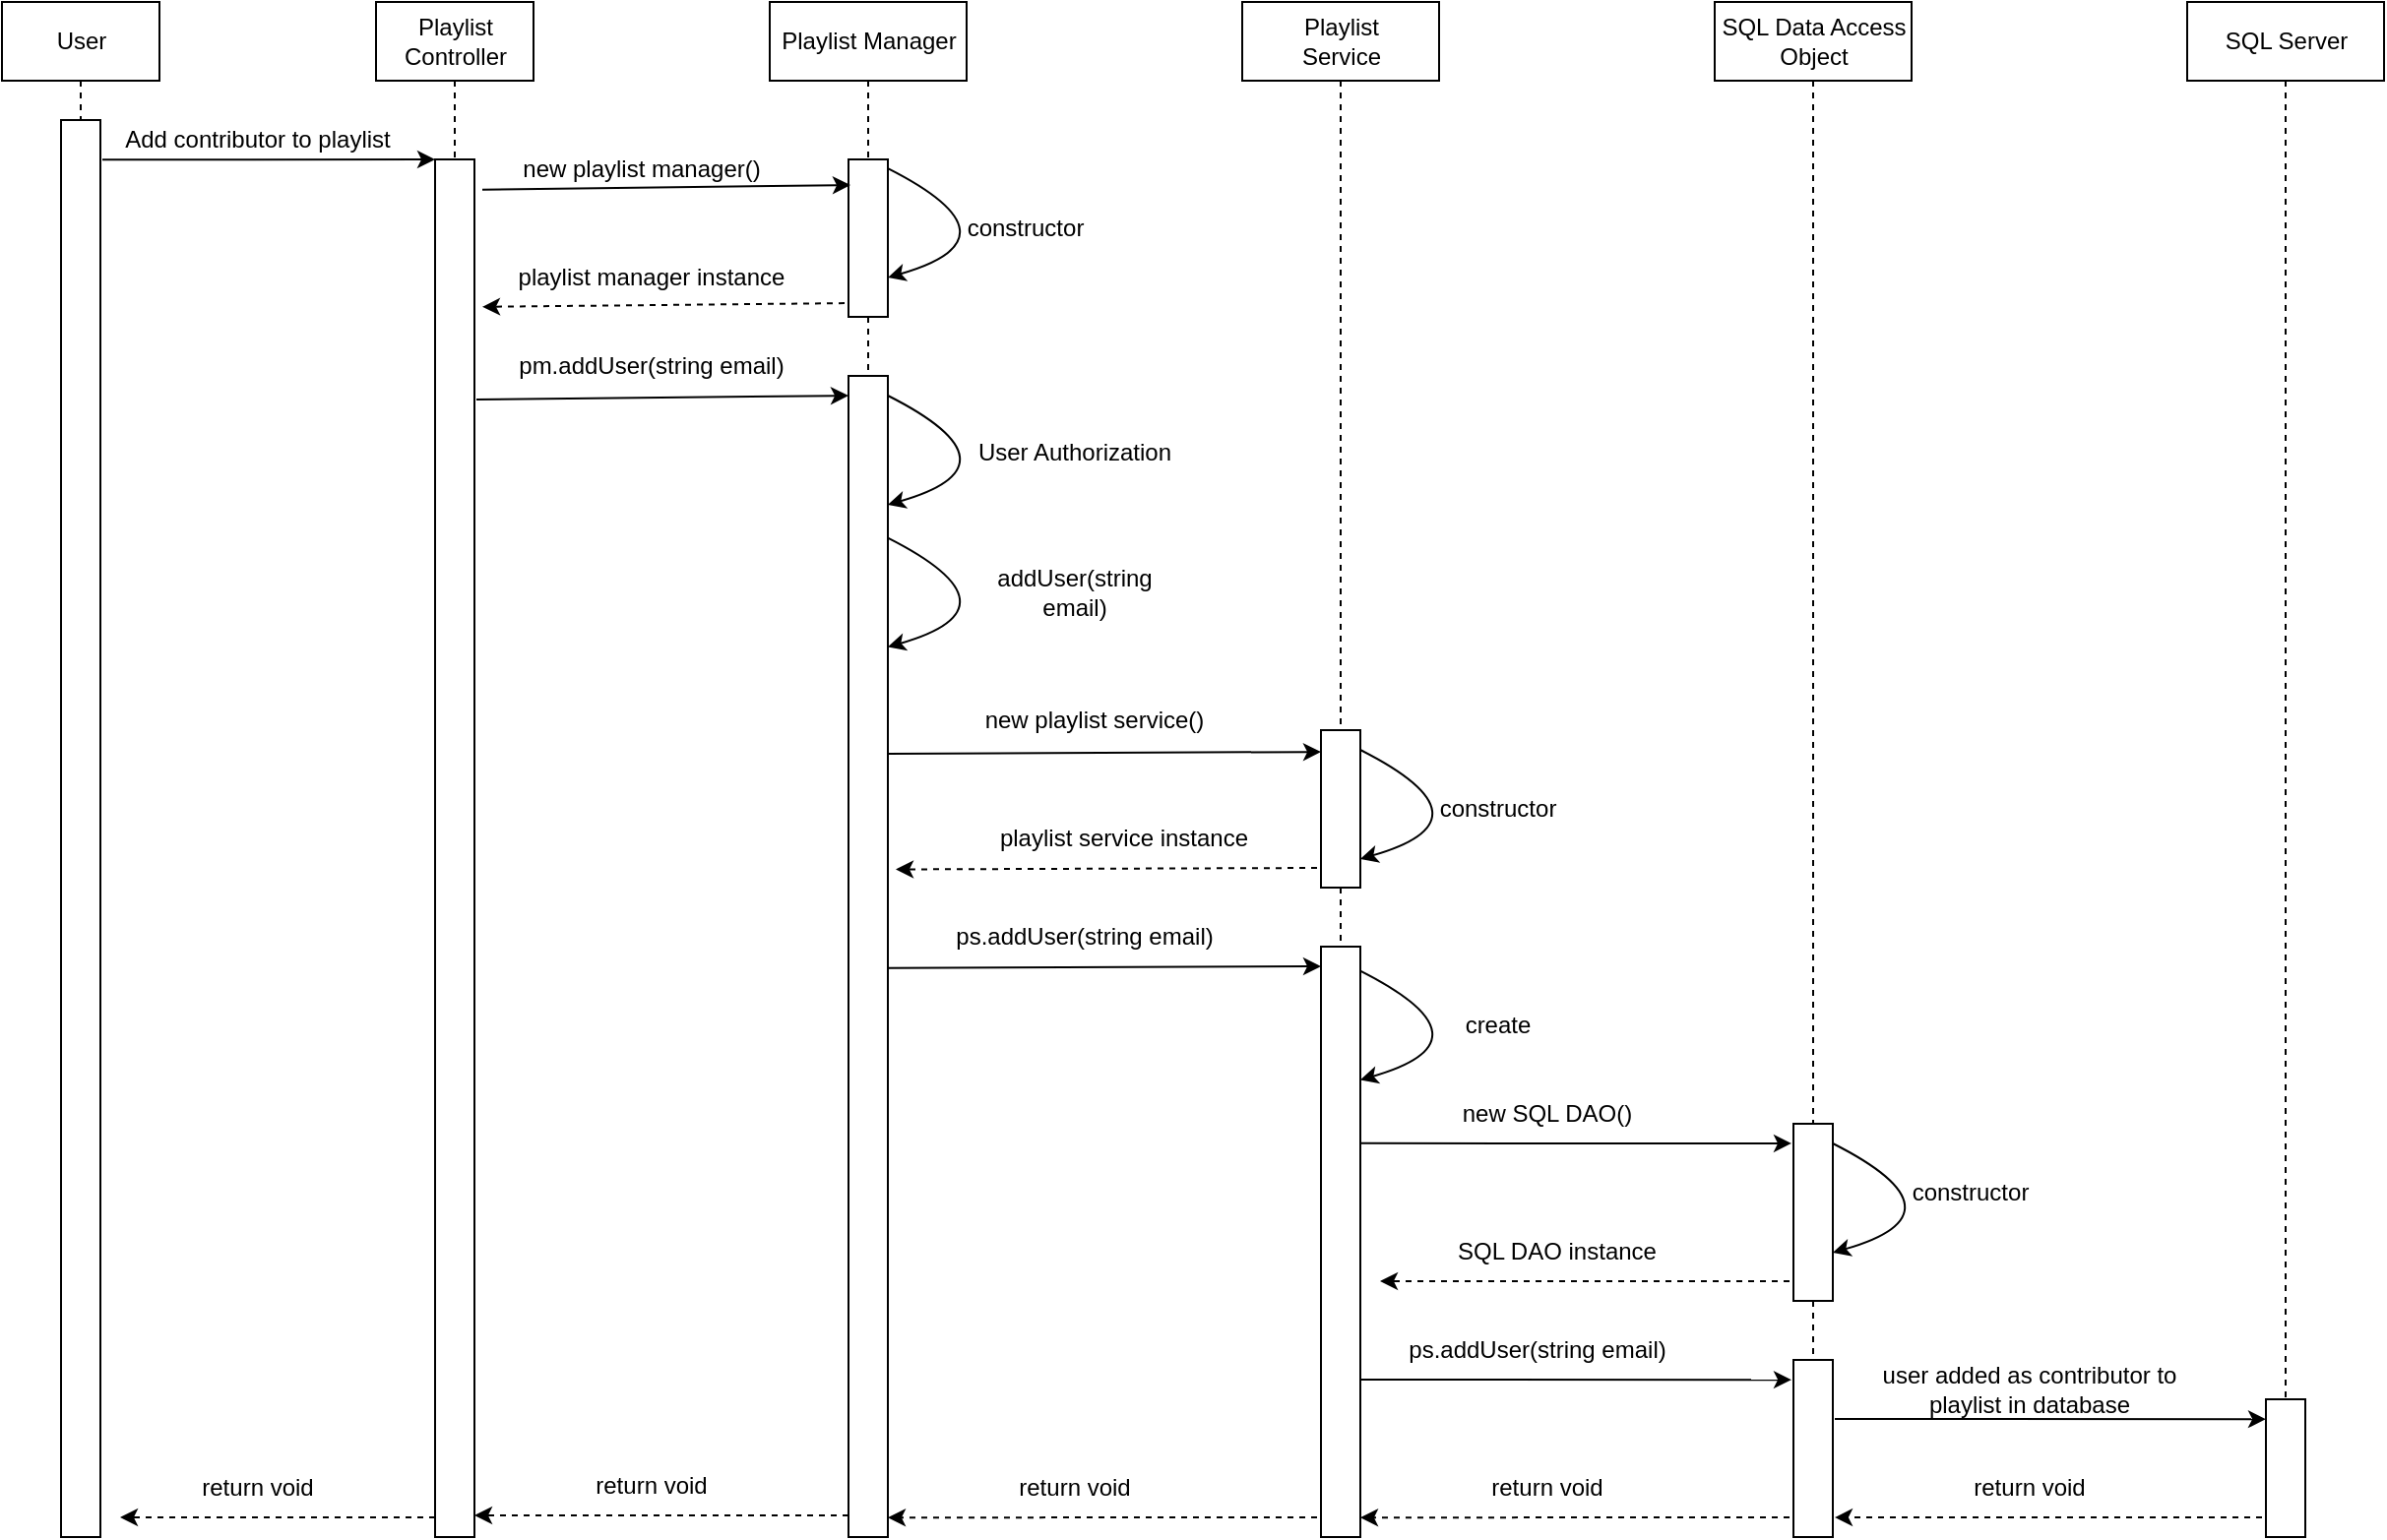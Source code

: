 <mxfile version="15.8.6" type="device"><diagram id="4X9oNEag19hwmWd98fdz" name="Page-1"><mxGraphModel dx="1796" dy="547" grid="1" gridSize="10" guides="1" tooltips="1" connect="1" arrows="1" fold="1" page="1" pageScale="1" pageWidth="850" pageHeight="1100" math="0" shadow="0"><root><mxCell id="0"/><mxCell id="1" parent="0"/><mxCell id="0t8EL8WvMx8IOm_KOiA5-8" style="edgeStyle=orthogonalEdgeStyle;rounded=0;orthogonalLoop=1;jettySize=auto;html=1;exitX=0.5;exitY=1;exitDx=0;exitDy=0;entryX=0.5;entryY=0;entryDx=0;entryDy=0;endArrow=none;endFill=0;dashed=1;" parent="1" source="0t8EL8WvMx8IOm_KOiA5-1" target="0t8EL8WvMx8IOm_KOiA5-4" edge="1"><mxGeometry relative="1" as="geometry"/></mxCell><mxCell id="0t8EL8WvMx8IOm_KOiA5-1" value="&lt;div&gt;Playlist &lt;br&gt;&lt;/div&gt;&lt;div&gt;Controller&lt;/div&gt;" style="html=1;" parent="1" vertex="1"><mxGeometry x="120" y="40" width="80" height="40" as="geometry"/></mxCell><mxCell id="0t8EL8WvMx8IOm_KOiA5-15" style="edgeStyle=orthogonalEdgeStyle;rounded=0;orthogonalLoop=1;jettySize=auto;html=1;exitX=0.5;exitY=1;exitDx=0;exitDy=0;entryX=0.5;entryY=0;entryDx=0;entryDy=0;dashed=1;endArrow=none;endFill=0;" parent="1" source="0t8EL8WvMx8IOm_KOiA5-2" target="0t8EL8WvMx8IOm_KOiA5-5" edge="1"><mxGeometry relative="1" as="geometry"/></mxCell><mxCell id="0t8EL8WvMx8IOm_KOiA5-2" value="Playlist Manager" style="html=1;" parent="1" vertex="1"><mxGeometry x="320" y="40" width="100" height="40" as="geometry"/></mxCell><mxCell id="0t8EL8WvMx8IOm_KOiA5-4" value="" style="rounded=0;whiteSpace=wrap;html=1;" parent="1" vertex="1"><mxGeometry x="150" y="120" width="20" height="700" as="geometry"/></mxCell><mxCell id="0t8EL8WvMx8IOm_KOiA5-21" style="edgeStyle=orthogonalEdgeStyle;rounded=0;orthogonalLoop=1;jettySize=auto;html=1;exitX=0.5;exitY=1;exitDx=0;exitDy=0;entryX=0.5;entryY=0;entryDx=0;entryDy=0;endArrow=none;endFill=0;dashed=1;" parent="1" source="0t8EL8WvMx8IOm_KOiA5-5" target="0t8EL8WvMx8IOm_KOiA5-20" edge="1"><mxGeometry relative="1" as="geometry"/></mxCell><mxCell id="0t8EL8WvMx8IOm_KOiA5-5" value="" style="rounded=0;whiteSpace=wrap;html=1;" parent="1" vertex="1"><mxGeometry x="360" y="120" width="20" height="80" as="geometry"/></mxCell><mxCell id="0t8EL8WvMx8IOm_KOiA5-7" value="new playlist manager()" style="text;html=1;strokeColor=none;fillColor=none;align=center;verticalAlign=middle;whiteSpace=wrap;rounded=0;" parent="1" vertex="1"><mxGeometry x="190" y="110" width="130" height="30" as="geometry"/></mxCell><mxCell id="9NYRpegBXsUitvK6sz2G-9" style="edgeStyle=orthogonalEdgeStyle;rounded=0;orthogonalLoop=1;jettySize=auto;html=1;exitX=0.5;exitY=1;exitDx=0;exitDy=0;entryX=0.5;entryY=0;entryDx=0;entryDy=0;dashed=1;endArrow=none;endFill=0;" parent="1" source="0t8EL8WvMx8IOm_KOiA5-9" target="9NYRpegBXsUitvK6sz2G-1" edge="1"><mxGeometry relative="1" as="geometry"/></mxCell><mxCell id="0t8EL8WvMx8IOm_KOiA5-9" value="&lt;div&gt;Playlist&lt;/div&gt;&lt;div&gt;Service&lt;br&gt;&lt;/div&gt;" style="html=1;" parent="1" vertex="1"><mxGeometry x="560" y="40" width="100" height="40" as="geometry"/></mxCell><mxCell id="0t8EL8WvMx8IOm_KOiA5-10" value="" style="endArrow=classic;html=1;rounded=0;exitX=1.2;exitY=0.022;exitDx=0;exitDy=0;exitPerimeter=0;entryX=0.05;entryY=0.163;entryDx=0;entryDy=0;entryPerimeter=0;" parent="1" source="0t8EL8WvMx8IOm_KOiA5-4" target="0t8EL8WvMx8IOm_KOiA5-5" edge="1"><mxGeometry width="50" height="50" relative="1" as="geometry"><mxPoint x="480" y="290" as="sourcePoint"/><mxPoint x="530" y="240" as="targetPoint"/></mxGeometry></mxCell><mxCell id="0t8EL8WvMx8IOm_KOiA5-11" value="" style="curved=1;endArrow=classic;html=1;rounded=0;exitX=1;exitY=0.057;exitDx=0;exitDy=0;exitPerimeter=0;entryX=1;entryY=0.75;entryDx=0;entryDy=0;" parent="1" source="0t8EL8WvMx8IOm_KOiA5-5" target="0t8EL8WvMx8IOm_KOiA5-5" edge="1"><mxGeometry width="50" height="50" relative="1" as="geometry"><mxPoint x="480" y="290" as="sourcePoint"/><mxPoint x="530" y="240" as="targetPoint"/><Array as="points"><mxPoint x="450" y="160"/></Array></mxGeometry></mxCell><mxCell id="0t8EL8WvMx8IOm_KOiA5-12" value="constructor" style="text;html=1;strokeColor=none;fillColor=none;align=center;verticalAlign=middle;whiteSpace=wrap;rounded=0;" parent="1" vertex="1"><mxGeometry x="420" y="140" width="60" height="30" as="geometry"/></mxCell><mxCell id="0t8EL8WvMx8IOm_KOiA5-13" value="" style="endArrow=classic;html=1;rounded=0;entryX=1.2;entryY=0.107;entryDx=0;entryDy=0;exitX=-0.1;exitY=0.913;exitDx=0;exitDy=0;dashed=1;exitPerimeter=0;entryPerimeter=0;" parent="1" source="0t8EL8WvMx8IOm_KOiA5-5" target="0t8EL8WvMx8IOm_KOiA5-4" edge="1"><mxGeometry width="50" height="50" relative="1" as="geometry"><mxPoint x="480" y="290" as="sourcePoint"/><mxPoint x="530" y="240" as="targetPoint"/></mxGeometry></mxCell><mxCell id="0t8EL8WvMx8IOm_KOiA5-14" value="playlist manager instance" style="text;html=1;strokeColor=none;fillColor=none;align=center;verticalAlign=middle;whiteSpace=wrap;rounded=0;" parent="1" vertex="1"><mxGeometry x="190" y="170" width="140" height="20" as="geometry"/></mxCell><mxCell id="0t8EL8WvMx8IOm_KOiA5-16" value="" style="endArrow=classic;html=1;rounded=0;entryX=0;entryY=0;entryDx=0;entryDy=0;exitX=1.05;exitY=0.028;exitDx=0;exitDy=0;exitPerimeter=0;" parent="1" target="0t8EL8WvMx8IOm_KOiA5-4" edge="1" source="mQeIt0XfLqGQn4evn234-2"><mxGeometry width="50" height="50" relative="1" as="geometry"><mxPoint x="40" y="120" as="sourcePoint"/><mxPoint x="530" y="240" as="targetPoint"/></mxGeometry></mxCell><mxCell id="0t8EL8WvMx8IOm_KOiA5-17" value="Add contributor to playlist" style="text;html=1;strokeColor=none;fillColor=none;align=center;verticalAlign=middle;whiteSpace=wrap;rounded=0;" parent="1" vertex="1"><mxGeometry x="-10" y="100" width="140" height="20" as="geometry"/></mxCell><mxCell id="0t8EL8WvMx8IOm_KOiA5-18" value="" style="endArrow=classic;html=1;rounded=0;exitX=1.1;exitY=0.05;exitDx=0;exitDy=0;exitPerimeter=0;entryX=0.05;entryY=0.163;entryDx=0;entryDy=0;entryPerimeter=0;" parent="1" edge="1"><mxGeometry width="50" height="50" relative="1" as="geometry"><mxPoint x="171" y="241.96" as="sourcePoint"/><mxPoint x="360" y="240.0" as="targetPoint"/></mxGeometry></mxCell><mxCell id="0t8EL8WvMx8IOm_KOiA5-19" value="pm.addUser(string email)" style="text;html=1;strokeColor=none;fillColor=none;align=center;verticalAlign=middle;whiteSpace=wrap;rounded=0;" parent="1" vertex="1"><mxGeometry x="170" y="210" width="180" height="30" as="geometry"/></mxCell><mxCell id="0t8EL8WvMx8IOm_KOiA5-20" value="" style="rounded=0;whiteSpace=wrap;html=1;" parent="1" vertex="1"><mxGeometry x="360" y="230" width="20" height="590" as="geometry"/></mxCell><mxCell id="0t8EL8WvMx8IOm_KOiA5-22" value="" style="curved=1;endArrow=classic;html=1;rounded=0;exitX=1;exitY=0.057;exitDx=0;exitDy=0;exitPerimeter=0;entryX=1;entryY=0.75;entryDx=0;entryDy=0;" parent="1" edge="1"><mxGeometry width="50" height="50" relative="1" as="geometry"><mxPoint x="380" y="312.28" as="sourcePoint"/><mxPoint x="380" y="367.72" as="targetPoint"/><Array as="points"><mxPoint x="450" y="347.72"/></Array></mxGeometry></mxCell><mxCell id="0t8EL8WvMx8IOm_KOiA5-23" value="addUser(string email)" style="text;html=1;strokeColor=none;fillColor=none;align=center;verticalAlign=middle;whiteSpace=wrap;rounded=0;" parent="1" vertex="1"><mxGeometry x="420" y="325" width="110" height="30" as="geometry"/></mxCell><mxCell id="9NYRpegBXsUitvK6sz2G-13" style="edgeStyle=orthogonalEdgeStyle;rounded=0;orthogonalLoop=1;jettySize=auto;html=1;exitX=0.5;exitY=1;exitDx=0;exitDy=0;entryX=0.5;entryY=0;entryDx=0;entryDy=0;dashed=1;endArrow=none;endFill=0;" parent="1" source="9NYRpegBXsUitvK6sz2G-1" target="9NYRpegBXsUitvK6sz2G-12" edge="1"><mxGeometry relative="1" as="geometry"/></mxCell><mxCell id="9NYRpegBXsUitvK6sz2G-1" value="" style="rounded=0;whiteSpace=wrap;html=1;" parent="1" vertex="1"><mxGeometry x="600" y="410" width="20" height="80" as="geometry"/></mxCell><mxCell id="9NYRpegBXsUitvK6sz2G-2" value="new playlist service()" style="text;html=1;strokeColor=none;fillColor=none;align=center;verticalAlign=middle;whiteSpace=wrap;rounded=0;" parent="1" vertex="1"><mxGeometry x="420" y="390" width="130" height="30" as="geometry"/></mxCell><mxCell id="9NYRpegBXsUitvK6sz2G-3" value="" style="endArrow=classic;html=1;rounded=0;exitX=1.1;exitY=0.05;exitDx=0;exitDy=0;exitPerimeter=0;entryX=0;entryY=0.138;entryDx=0;entryDy=0;entryPerimeter=0;" parent="1" target="9NYRpegBXsUitvK6sz2G-1" edge="1"><mxGeometry width="50" height="50" relative="1" as="geometry"><mxPoint x="380" y="421.96" as="sourcePoint"/><mxPoint x="569" y="420" as="targetPoint"/></mxGeometry></mxCell><mxCell id="9NYRpegBXsUitvK6sz2G-5" value="" style="curved=1;endArrow=classic;html=1;rounded=0;exitX=1;exitY=0.057;exitDx=0;exitDy=0;exitPerimeter=0;entryX=1;entryY=0.75;entryDx=0;entryDy=0;" parent="1" edge="1"><mxGeometry width="50" height="50" relative="1" as="geometry"><mxPoint x="620" y="420.0" as="sourcePoint"/><mxPoint x="620" y="475.44" as="targetPoint"/><Array as="points"><mxPoint x="690" y="455.44"/></Array></mxGeometry></mxCell><mxCell id="9NYRpegBXsUitvK6sz2G-6" value="constructor" style="text;html=1;strokeColor=none;fillColor=none;align=center;verticalAlign=middle;whiteSpace=wrap;rounded=0;" parent="1" vertex="1"><mxGeometry x="660" y="435" width="60" height="30" as="geometry"/></mxCell><mxCell id="9NYRpegBXsUitvK6sz2G-7" value="" style="endArrow=classic;html=1;rounded=0;entryX=1.2;entryY=0.425;entryDx=0;entryDy=0;exitX=-0.1;exitY=0.913;exitDx=0;exitDy=0;dashed=1;exitPerimeter=0;entryPerimeter=0;" parent="1" target="0t8EL8WvMx8IOm_KOiA5-20" edge="1"><mxGeometry width="50" height="50" relative="1" as="geometry"><mxPoint x="598" y="480" as="sourcePoint"/><mxPoint x="410" y="481.96" as="targetPoint"/></mxGeometry></mxCell><mxCell id="9NYRpegBXsUitvK6sz2G-8" value="playlist service instance" style="text;html=1;strokeColor=none;fillColor=none;align=center;verticalAlign=middle;whiteSpace=wrap;rounded=0;" parent="1" vertex="1"><mxGeometry x="430" y="450" width="140" height="30" as="geometry"/></mxCell><mxCell id="9NYRpegBXsUitvK6sz2G-10" value="" style="endArrow=classic;html=1;rounded=0;exitX=1.1;exitY=0.05;exitDx=0;exitDy=0;exitPerimeter=0;entryX=0;entryY=0.138;entryDx=0;entryDy=0;entryPerimeter=0;" parent="1" edge="1"><mxGeometry width="50" height="50" relative="1" as="geometry"><mxPoint x="380" y="530.92" as="sourcePoint"/><mxPoint x="600" y="530" as="targetPoint"/></mxGeometry></mxCell><mxCell id="9NYRpegBXsUitvK6sz2G-11" value="ps.addUser(string email)" style="text;html=1;strokeColor=none;fillColor=none;align=center;verticalAlign=middle;whiteSpace=wrap;rounded=0;" parent="1" vertex="1"><mxGeometry x="410" y="500" width="140" height="30" as="geometry"/></mxCell><mxCell id="9NYRpegBXsUitvK6sz2G-12" value="" style="rounded=0;whiteSpace=wrap;html=1;" parent="1" vertex="1"><mxGeometry x="600" y="520" width="20" height="300" as="geometry"/></mxCell><mxCell id="9NYRpegBXsUitvK6sz2G-14" value="" style="curved=1;endArrow=classic;html=1;rounded=0;exitX=1;exitY=0.057;exitDx=0;exitDy=0;exitPerimeter=0;entryX=1;entryY=0.75;entryDx=0;entryDy=0;" parent="1" edge="1"><mxGeometry width="50" height="50" relative="1" as="geometry"><mxPoint x="620" y="532.28" as="sourcePoint"/><mxPoint x="620" y="587.72" as="targetPoint"/><Array as="points"><mxPoint x="690" y="567.72"/></Array></mxGeometry></mxCell><mxCell id="9NYRpegBXsUitvK6sz2G-15" value="create" style="text;html=1;strokeColor=none;fillColor=none;align=center;verticalAlign=middle;whiteSpace=wrap;rounded=0;" parent="1" vertex="1"><mxGeometry x="660" y="545" width="60" height="30" as="geometry"/></mxCell><mxCell id="9NYRpegBXsUitvK6sz2G-18" style="edgeStyle=orthogonalEdgeStyle;rounded=0;orthogonalLoop=1;jettySize=auto;html=1;exitX=0.5;exitY=1;exitDx=0;exitDy=0;dashed=1;endArrow=none;endFill=0;entryX=0.5;entryY=0;entryDx=0;entryDy=0;" parent="1" source="9NYRpegBXsUitvK6sz2G-16" target="9NYRpegBXsUitvK6sz2G-20" edge="1"><mxGeometry relative="1" as="geometry"><mxPoint x="850" y="510" as="targetPoint"/></mxGeometry></mxCell><mxCell id="9NYRpegBXsUitvK6sz2G-16" value="&lt;div&gt;SQL Data Access&lt;/div&gt;&lt;div&gt;Object&lt;br&gt;&lt;/div&gt;" style="html=1;" parent="1" vertex="1"><mxGeometry x="800" y="40" width="100" height="40" as="geometry"/></mxCell><mxCell id="9NYRpegBXsUitvK6sz2G-17" value="" style="endArrow=classic;html=1;rounded=0;exitX=1.1;exitY=0.05;exitDx=0;exitDy=0;exitPerimeter=0;entryX=-0.05;entryY=0.111;entryDx=0;entryDy=0;entryPerimeter=0;" parent="1" target="9NYRpegBXsUitvK6sz2G-20" edge="1"><mxGeometry width="50" height="50" relative="1" as="geometry"><mxPoint x="620" y="619.92" as="sourcePoint"/><mxPoint x="810" y="619" as="targetPoint"/></mxGeometry></mxCell><mxCell id="9NYRpegBXsUitvK6sz2G-19" value="new SQL DAO()" style="text;html=1;strokeColor=none;fillColor=none;align=center;verticalAlign=middle;whiteSpace=wrap;rounded=0;" parent="1" vertex="1"><mxGeometry x="650" y="590" width="130" height="30" as="geometry"/></mxCell><mxCell id="ZmdHl4uVQdZIC_vxID8J-4" style="edgeStyle=orthogonalEdgeStyle;rounded=0;orthogonalLoop=1;jettySize=auto;html=1;exitX=0.5;exitY=1;exitDx=0;exitDy=0;entryX=0.5;entryY=0;entryDx=0;entryDy=0;dashed=1;endArrow=none;endFill=0;" parent="1" source="9NYRpegBXsUitvK6sz2G-20" target="ZmdHl4uVQdZIC_vxID8J-3" edge="1"><mxGeometry relative="1" as="geometry"/></mxCell><mxCell id="9NYRpegBXsUitvK6sz2G-20" value="" style="rounded=0;whiteSpace=wrap;html=1;" parent="1" vertex="1"><mxGeometry x="840" y="610" width="20" height="90" as="geometry"/></mxCell><mxCell id="9NYRpegBXsUitvK6sz2G-21" value="" style="curved=1;endArrow=classic;html=1;rounded=0;exitX=1;exitY=0.057;exitDx=0;exitDy=0;exitPerimeter=0;entryX=1;entryY=0.75;entryDx=0;entryDy=0;" parent="1" edge="1"><mxGeometry width="50" height="50" relative="1" as="geometry"><mxPoint x="860" y="620" as="sourcePoint"/><mxPoint x="860" y="675.44" as="targetPoint"/><Array as="points"><mxPoint x="930" y="655.44"/></Array></mxGeometry></mxCell><mxCell id="9NYRpegBXsUitvK6sz2G-22" value="constructor" style="text;html=1;strokeColor=none;fillColor=none;align=center;verticalAlign=middle;whiteSpace=wrap;rounded=0;" parent="1" vertex="1"><mxGeometry x="900" y="630" width="60" height="30" as="geometry"/></mxCell><mxCell id="ZmdHl4uVQdZIC_vxID8J-8" style="edgeStyle=orthogonalEdgeStyle;rounded=0;orthogonalLoop=1;jettySize=auto;html=1;exitX=0.5;exitY=1;exitDx=0;exitDy=0;dashed=1;endArrow=none;endFill=0;entryX=0.5;entryY=0;entryDx=0;entryDy=0;" parent="1" source="9NYRpegBXsUitvK6sz2G-23" target="ZmdHl4uVQdZIC_vxID8J-9" edge="1"><mxGeometry relative="1" as="geometry"><mxPoint x="1130" y="620" as="targetPoint"/></mxGeometry></mxCell><mxCell id="9NYRpegBXsUitvK6sz2G-23" value="SQL Server" style="html=1;" parent="1" vertex="1"><mxGeometry x="1040" y="40" width="100" height="40" as="geometry"/></mxCell><mxCell id="ZmdHl4uVQdZIC_vxID8J-1" value="" style="endArrow=classic;html=1;rounded=0;exitX=-0.1;exitY=0.913;exitDx=0;exitDy=0;dashed=1;exitPerimeter=0;" parent="1" edge="1"><mxGeometry width="50" height="50" relative="1" as="geometry"><mxPoint x="838" y="690" as="sourcePoint"/><mxPoint x="630" y="690" as="targetPoint"/></mxGeometry></mxCell><mxCell id="ZmdHl4uVQdZIC_vxID8J-2" value="SQL DAO instance" style="text;html=1;strokeColor=none;fillColor=none;align=center;verticalAlign=middle;whiteSpace=wrap;rounded=0;" parent="1" vertex="1"><mxGeometry x="650" y="660" width="140" height="30" as="geometry"/></mxCell><mxCell id="ZmdHl4uVQdZIC_vxID8J-3" value="" style="rounded=0;whiteSpace=wrap;html=1;" parent="1" vertex="1"><mxGeometry x="840" y="730" width="20" height="90" as="geometry"/></mxCell><mxCell id="ZmdHl4uVQdZIC_vxID8J-5" value="" style="endArrow=classic;html=1;rounded=0;exitX=1.1;exitY=0.05;exitDx=0;exitDy=0;exitPerimeter=0;entryX=-0.05;entryY=0.111;entryDx=0;entryDy=0;entryPerimeter=0;" parent="1" edge="1"><mxGeometry width="50" height="50" relative="1" as="geometry"><mxPoint x="620" y="740.0" as="sourcePoint"/><mxPoint x="839" y="740.07" as="targetPoint"/></mxGeometry></mxCell><mxCell id="ZmdHl4uVQdZIC_vxID8J-6" value="ps.addUser(string email)" style="text;html=1;strokeColor=none;fillColor=none;align=center;verticalAlign=middle;whiteSpace=wrap;rounded=0;" parent="1" vertex="1"><mxGeometry x="640" y="710" width="140" height="30" as="geometry"/></mxCell><mxCell id="ZmdHl4uVQdZIC_vxID8J-9" value="" style="rounded=0;whiteSpace=wrap;html=1;" parent="1" vertex="1"><mxGeometry x="1080" y="750" width="20" height="70" as="geometry"/></mxCell><mxCell id="ZmdHl4uVQdZIC_vxID8J-10" value="" style="endArrow=classic;html=1;rounded=0;exitX=1.1;exitY=0.05;exitDx=0;exitDy=0;exitPerimeter=0;entryX=-0.05;entryY=0.111;entryDx=0;entryDy=0;entryPerimeter=0;" parent="1" edge="1"><mxGeometry width="50" height="50" relative="1" as="geometry"><mxPoint x="861" y="760" as="sourcePoint"/><mxPoint x="1080" y="760.07" as="targetPoint"/></mxGeometry></mxCell><mxCell id="ZmdHl4uVQdZIC_vxID8J-11" value="user added as contributor to playlist in database" style="text;html=1;strokeColor=none;fillColor=none;align=center;verticalAlign=middle;whiteSpace=wrap;rounded=0;" parent="1" vertex="1"><mxGeometry x="880" y="730" width="160" height="30" as="geometry"/></mxCell><mxCell id="ZmdHl4uVQdZIC_vxID8J-12" value="" style="endArrow=classic;html=1;rounded=0;exitX=-0.1;exitY=0.913;exitDx=0;exitDy=0;dashed=1;exitPerimeter=0;entryX=1.05;entryY=0.889;entryDx=0;entryDy=0;entryPerimeter=0;" parent="1" target="ZmdHl4uVQdZIC_vxID8J-3" edge="1"><mxGeometry width="50" height="50" relative="1" as="geometry"><mxPoint x="1078" y="810" as="sourcePoint"/><mxPoint x="870" y="810" as="targetPoint"/></mxGeometry></mxCell><mxCell id="ZmdHl4uVQdZIC_vxID8J-13" value="" style="endArrow=classic;html=1;rounded=0;exitX=-0.1;exitY=0.913;exitDx=0;exitDy=0;dashed=1;exitPerimeter=0;entryX=1;entryY=0.967;entryDx=0;entryDy=0;entryPerimeter=0;" parent="1" target="9NYRpegBXsUitvK6sz2G-12" edge="1"><mxGeometry width="50" height="50" relative="1" as="geometry"><mxPoint x="838" y="810" as="sourcePoint"/><mxPoint x="630" y="810" as="targetPoint"/></mxGeometry></mxCell><mxCell id="ZmdHl4uVQdZIC_vxID8J-14" value="" style="endArrow=classic;html=1;rounded=0;exitX=-0.1;exitY=0.913;exitDx=0;exitDy=0;dashed=1;exitPerimeter=0;entryX=1;entryY=0.967;entryDx=0;entryDy=0;entryPerimeter=0;" parent="1" edge="1"><mxGeometry width="50" height="50" relative="1" as="geometry"><mxPoint x="598" y="810" as="sourcePoint"/><mxPoint x="380" y="810.1" as="targetPoint"/></mxGeometry></mxCell><mxCell id="ZmdHl4uVQdZIC_vxID8J-15" value="" style="endArrow=classic;html=1;rounded=0;exitX=-0.1;exitY=0.913;exitDx=0;exitDy=0;dashed=1;exitPerimeter=0;" parent="1" edge="1"><mxGeometry width="50" height="50" relative="1" as="geometry"><mxPoint x="360" y="809" as="sourcePoint"/><mxPoint x="170" y="809" as="targetPoint"/></mxGeometry></mxCell><mxCell id="ZmdHl4uVQdZIC_vxID8J-16" value="return void" style="text;html=1;strokeColor=none;fillColor=none;align=center;verticalAlign=middle;whiteSpace=wrap;rounded=0;" parent="1" vertex="1"><mxGeometry x="925" y="780" width="70" height="30" as="geometry"/></mxCell><mxCell id="ZmdHl4uVQdZIC_vxID8J-18" value="return void" style="text;html=1;strokeColor=none;fillColor=none;align=center;verticalAlign=middle;whiteSpace=wrap;rounded=0;" parent="1" vertex="1"><mxGeometry x="680" y="780" width="70" height="30" as="geometry"/></mxCell><mxCell id="ZmdHl4uVQdZIC_vxID8J-19" value="return void" style="text;html=1;strokeColor=none;fillColor=none;align=center;verticalAlign=middle;whiteSpace=wrap;rounded=0;" parent="1" vertex="1"><mxGeometry x="440" y="780" width="70" height="30" as="geometry"/></mxCell><mxCell id="ZmdHl4uVQdZIC_vxID8J-20" value="return void" style="text;html=1;strokeColor=none;fillColor=none;align=center;verticalAlign=middle;whiteSpace=wrap;rounded=0;" parent="1" vertex="1"><mxGeometry x="225" y="779" width="70" height="30" as="geometry"/></mxCell><mxCell id="fnYcSoOqIAX2lMXsw1Nn-1" value="" style="endArrow=classic;html=1;rounded=0;exitX=-0.1;exitY=0.913;exitDx=0;exitDy=0;dashed=1;exitPerimeter=0;" parent="1" edge="1"><mxGeometry width="50" height="50" relative="1" as="geometry"><mxPoint x="150" y="810" as="sourcePoint"/><mxPoint x="-10" y="810" as="targetPoint"/></mxGeometry></mxCell><mxCell id="fnYcSoOqIAX2lMXsw1Nn-2" value="return void" style="text;html=1;strokeColor=none;fillColor=none;align=center;verticalAlign=middle;whiteSpace=wrap;rounded=0;" parent="1" vertex="1"><mxGeometry x="25" y="780" width="70" height="30" as="geometry"/></mxCell><mxCell id="mQeIt0XfLqGQn4evn234-3" style="edgeStyle=orthogonalEdgeStyle;rounded=0;orthogonalLoop=1;jettySize=auto;html=1;exitX=0.5;exitY=1;exitDx=0;exitDy=0;entryX=0.5;entryY=0;entryDx=0;entryDy=0;dashed=1;endArrow=none;endFill=0;" edge="1" parent="1" source="mQeIt0XfLqGQn4evn234-1" target="mQeIt0XfLqGQn4evn234-2"><mxGeometry relative="1" as="geometry"/></mxCell><mxCell id="mQeIt0XfLqGQn4evn234-1" value="User" style="html=1;" vertex="1" parent="1"><mxGeometry x="-70" y="40" width="80" height="40" as="geometry"/></mxCell><mxCell id="mQeIt0XfLqGQn4evn234-2" value="" style="rounded=0;whiteSpace=wrap;html=1;" vertex="1" parent="1"><mxGeometry x="-40" y="100" width="20" height="720" as="geometry"/></mxCell><mxCell id="mQeIt0XfLqGQn4evn234-4" value="" style="curved=1;endArrow=classic;html=1;rounded=0;exitX=1;exitY=0.057;exitDx=0;exitDy=0;exitPerimeter=0;entryX=1;entryY=0.75;entryDx=0;entryDy=0;" edge="1" parent="1"><mxGeometry width="50" height="50" relative="1" as="geometry"><mxPoint x="380" y="240.0" as="sourcePoint"/><mxPoint x="380" y="295.44" as="targetPoint"/><Array as="points"><mxPoint x="450" y="275.44"/></Array></mxGeometry></mxCell><mxCell id="mQeIt0XfLqGQn4evn234-5" value="User Authorization" style="text;html=1;strokeColor=none;fillColor=none;align=center;verticalAlign=middle;whiteSpace=wrap;rounded=0;" vertex="1" parent="1"><mxGeometry x="420" y="260" width="110" height="17.28" as="geometry"/></mxCell></root></mxGraphModel></diagram></mxfile>